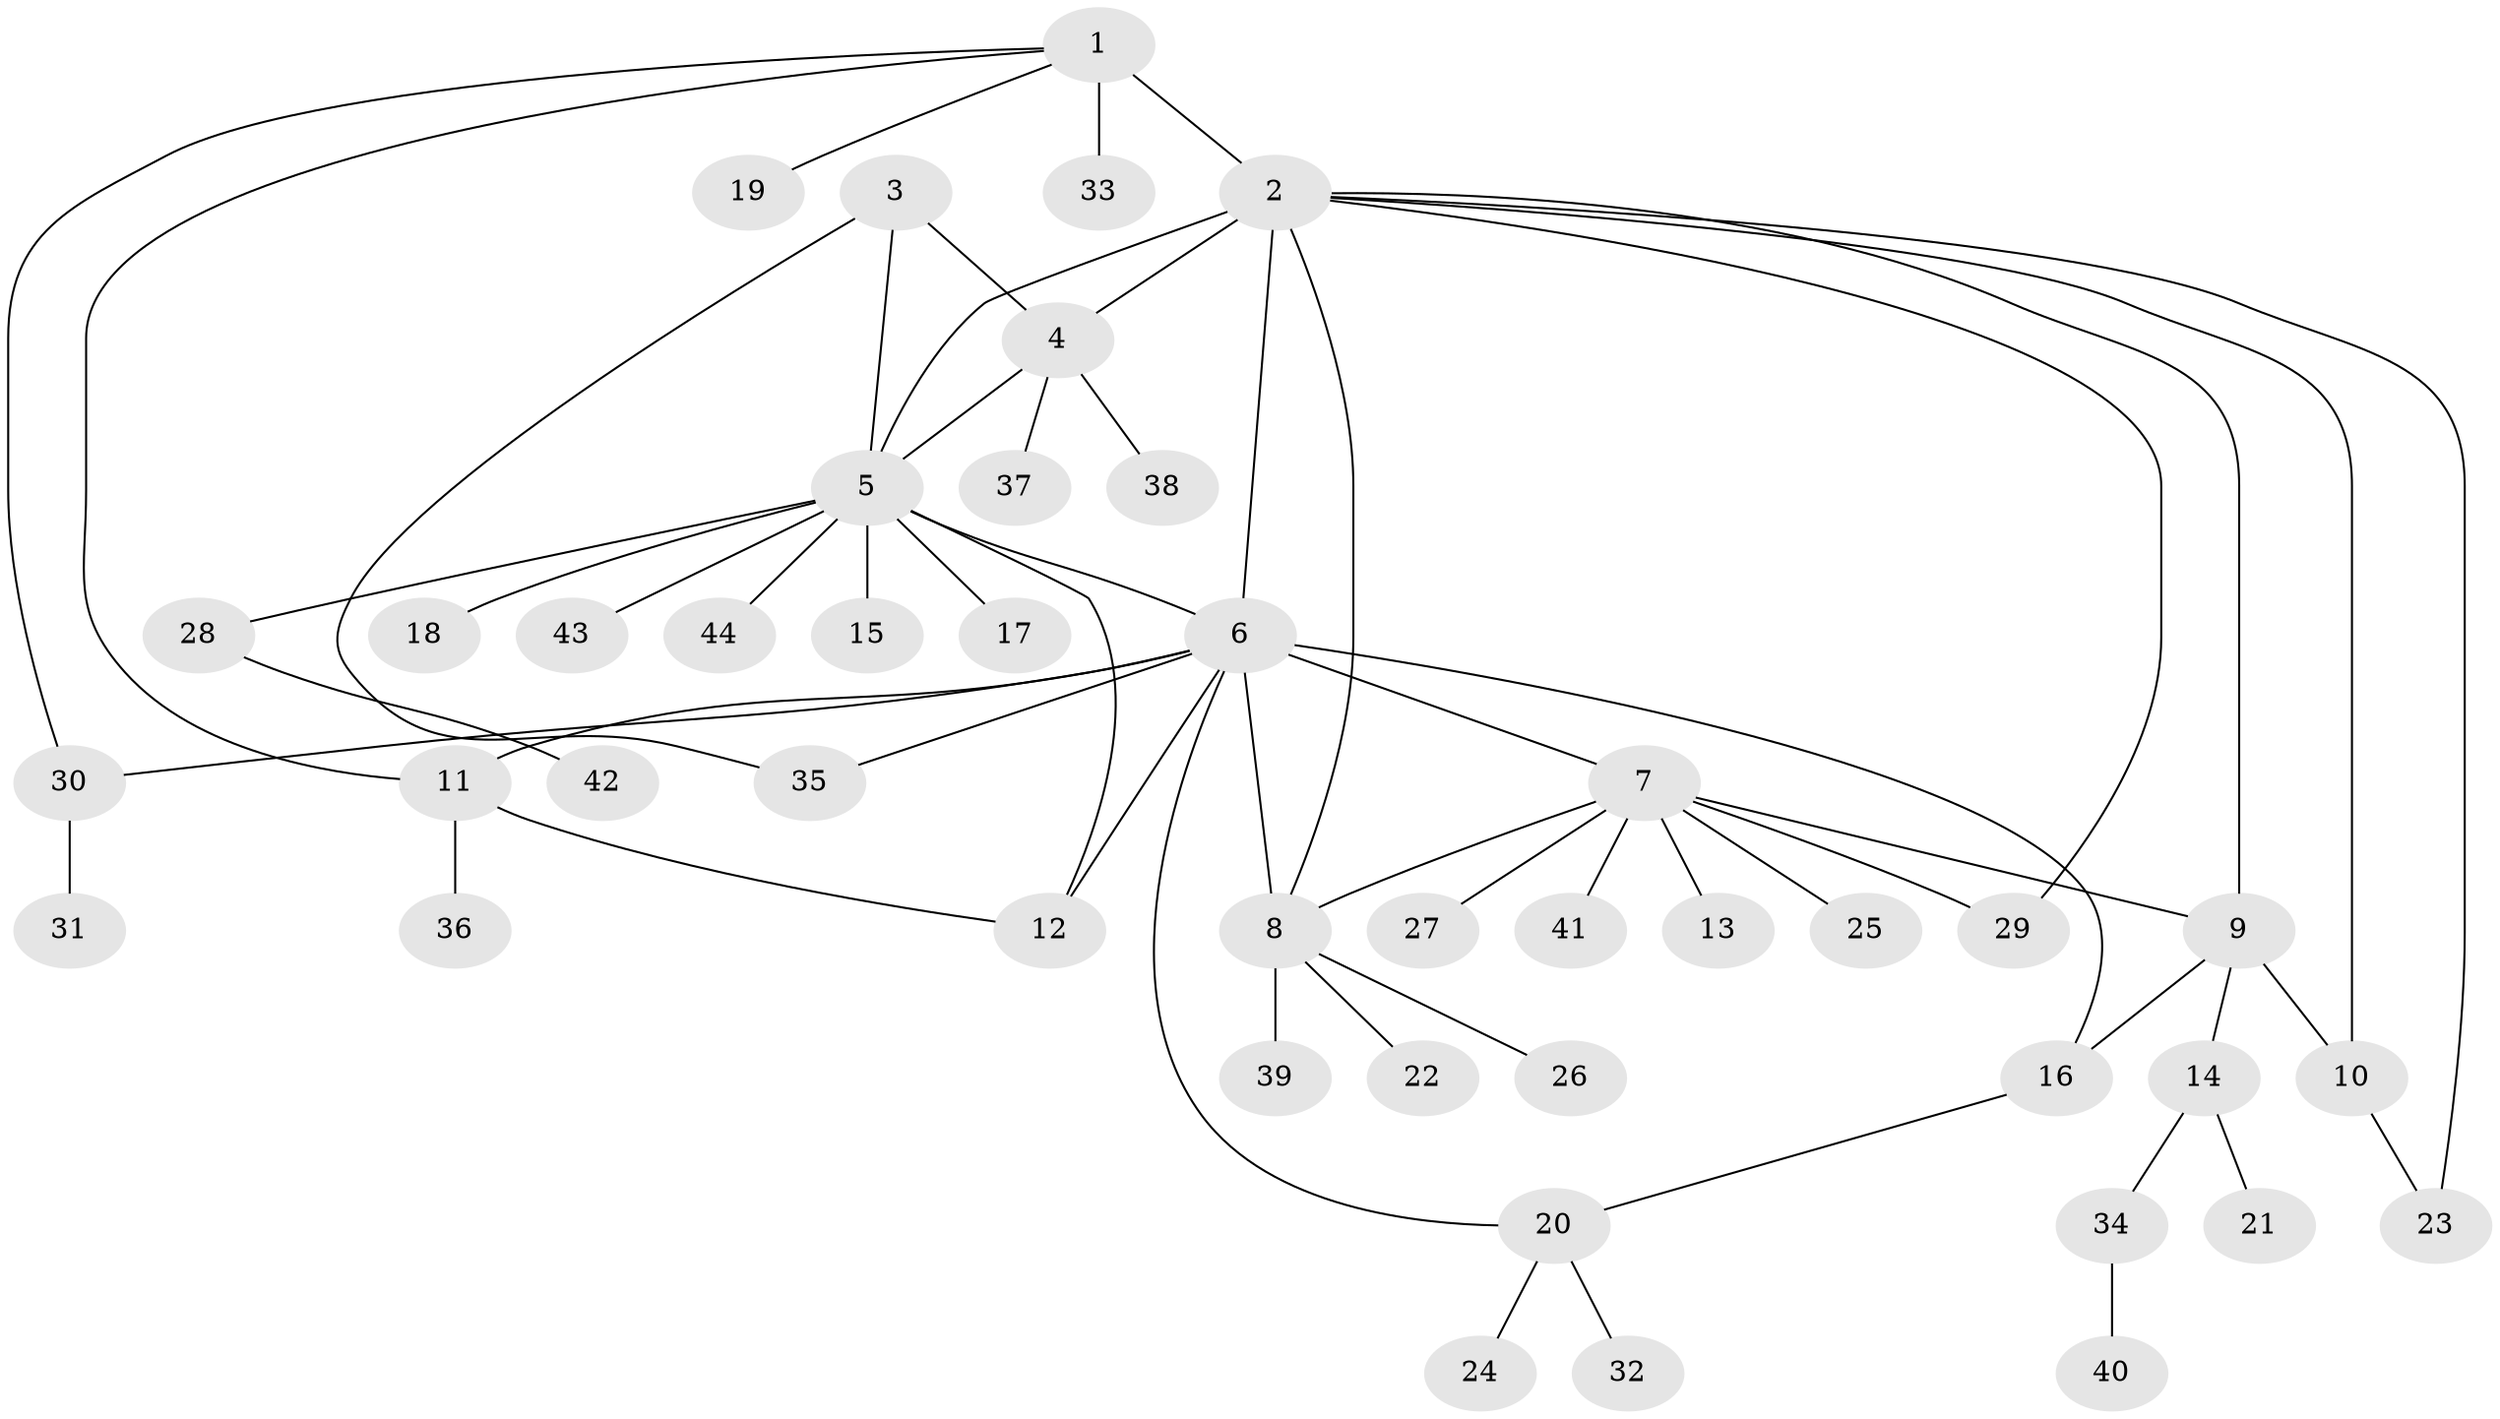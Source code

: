 // original degree distribution, {7: 0.0547945205479452, 2: 0.2191780821917808, 4: 0.0547945205479452, 6: 0.0547945205479452, 12: 0.0136986301369863, 9: 0.0136986301369863, 5: 0.0273972602739726, 1: 0.5068493150684932, 3: 0.0547945205479452}
// Generated by graph-tools (version 1.1) at 2025/52/03/04/25 22:52:14]
// undirected, 44 vertices, 59 edges
graph export_dot {
  node [color=gray90,style=filled];
  1;
  2;
  3;
  4;
  5;
  6;
  7;
  8;
  9;
  10;
  11;
  12;
  13;
  14;
  15;
  16;
  17;
  18;
  19;
  20;
  21;
  22;
  23;
  24;
  25;
  26;
  27;
  28;
  29;
  30;
  31;
  32;
  33;
  34;
  35;
  36;
  37;
  38;
  39;
  40;
  41;
  42;
  43;
  44;
  1 -- 2 [weight=3.0];
  1 -- 11 [weight=1.0];
  1 -- 19 [weight=1.0];
  1 -- 30 [weight=1.0];
  1 -- 33 [weight=1.0];
  2 -- 4 [weight=1.0];
  2 -- 5 [weight=1.0];
  2 -- 6 [weight=1.0];
  2 -- 8 [weight=1.0];
  2 -- 9 [weight=1.0];
  2 -- 10 [weight=1.0];
  2 -- 23 [weight=1.0];
  2 -- 29 [weight=1.0];
  3 -- 4 [weight=1.0];
  3 -- 5 [weight=1.0];
  3 -- 35 [weight=1.0];
  4 -- 5 [weight=1.0];
  4 -- 37 [weight=1.0];
  4 -- 38 [weight=1.0];
  5 -- 6 [weight=1.0];
  5 -- 12 [weight=1.0];
  5 -- 15 [weight=1.0];
  5 -- 17 [weight=1.0];
  5 -- 18 [weight=1.0];
  5 -- 28 [weight=1.0];
  5 -- 43 [weight=1.0];
  5 -- 44 [weight=1.0];
  6 -- 7 [weight=1.0];
  6 -- 8 [weight=1.0];
  6 -- 11 [weight=1.0];
  6 -- 12 [weight=3.0];
  6 -- 16 [weight=1.0];
  6 -- 20 [weight=1.0];
  6 -- 30 [weight=1.0];
  6 -- 35 [weight=1.0];
  7 -- 8 [weight=1.0];
  7 -- 9 [weight=1.0];
  7 -- 13 [weight=1.0];
  7 -- 25 [weight=1.0];
  7 -- 27 [weight=1.0];
  7 -- 29 [weight=1.0];
  7 -- 41 [weight=1.0];
  8 -- 22 [weight=1.0];
  8 -- 26 [weight=1.0];
  8 -- 39 [weight=1.0];
  9 -- 10 [weight=1.0];
  9 -- 14 [weight=1.0];
  9 -- 16 [weight=1.0];
  10 -- 23 [weight=1.0];
  11 -- 12 [weight=1.0];
  11 -- 36 [weight=1.0];
  14 -- 21 [weight=1.0];
  14 -- 34 [weight=1.0];
  16 -- 20 [weight=1.0];
  20 -- 24 [weight=1.0];
  20 -- 32 [weight=1.0];
  28 -- 42 [weight=1.0];
  30 -- 31 [weight=1.0];
  34 -- 40 [weight=1.0];
}
